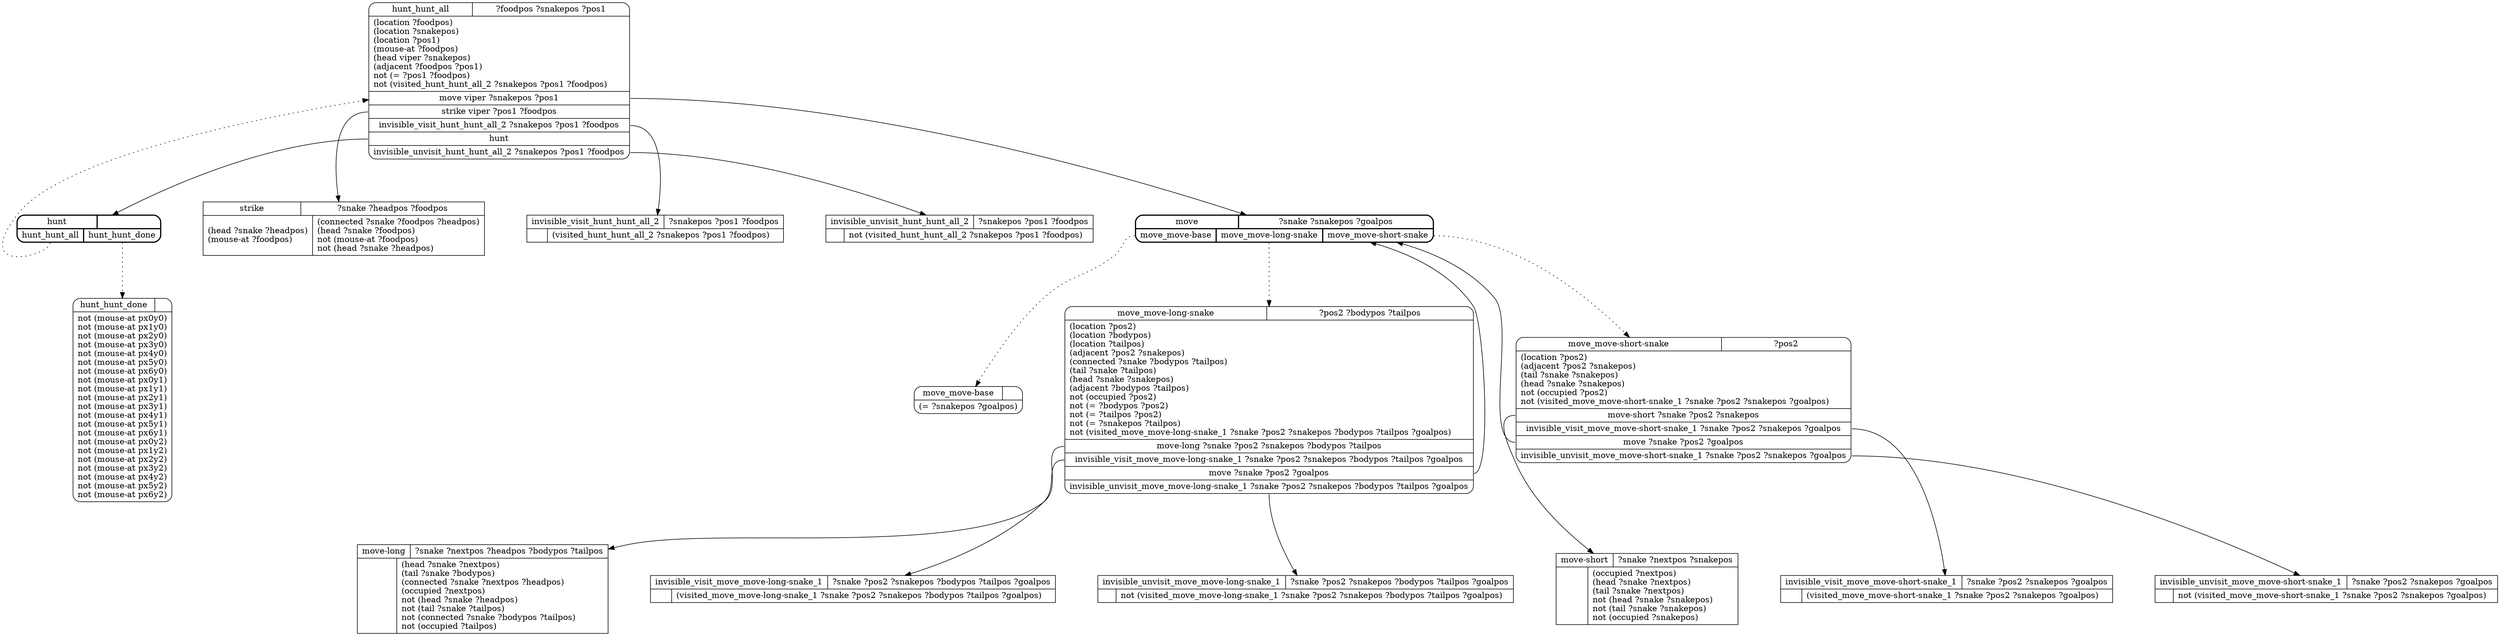 // Generated by Hype
digraph "snake" {
  nodesep=1
  ranksep=1
  // Operators
  node [shape=record]
  "strike" [
    label="{{\N|?snake ?headpos ?foodpos}|{(head ?snake ?headpos)\l(mouse-at ?foodpos)\l|(connected ?snake ?foodpos ?headpos)\l(head ?snake ?foodpos)\lnot (mouse-at ?foodpos)\lnot (head ?snake ?headpos)\l}}"
  ]
  "move-short" [
    label="{{\N|?snake ?nextpos ?snakepos}|{|(occupied ?nextpos)\l(head ?snake ?nextpos)\l(tail ?snake ?nextpos)\lnot (head ?snake ?snakepos)\lnot (tail ?snake ?snakepos)\lnot (occupied ?snakepos)\l}}"
  ]
  "move-long" [
    label="{{\N|?snake ?nextpos ?headpos ?bodypos ?tailpos}|{|(head ?snake ?nextpos)\l(tail ?snake ?bodypos)\l(connected ?snake ?nextpos ?headpos)\l(occupied ?nextpos)\lnot (head ?snake ?headpos)\lnot (tail ?snake ?tailpos)\lnot (connected ?snake ?bodypos ?tailpos)\lnot (occupied ?tailpos)\l}}"
  ]
  "invisible_visit_move_move-long-snake_1" [
    label="{{\N|?snake ?pos2 ?snakepos ?bodypos ?tailpos ?goalpos}|{|(visited_move_move-long-snake_1 ?snake ?pos2 ?snakepos ?bodypos ?tailpos ?goalpos)\l}}"
  ]
  "invisible_unvisit_move_move-long-snake_1" [
    label="{{\N|?snake ?pos2 ?snakepos ?bodypos ?tailpos ?goalpos}|{|not (visited_move_move-long-snake_1 ?snake ?pos2 ?snakepos ?bodypos ?tailpos ?goalpos)\l}}"
  ]
  "invisible_visit_move_move-short-snake_1" [
    label="{{\N|?snake ?pos2 ?snakepos ?goalpos}|{|(visited_move_move-short-snake_1 ?snake ?pos2 ?snakepos ?goalpos)\l}}"
  ]
  "invisible_unvisit_move_move-short-snake_1" [
    label="{{\N|?snake ?pos2 ?snakepos ?goalpos}|{|not (visited_move_move-short-snake_1 ?snake ?pos2 ?snakepos ?goalpos)\l}}"
  ]
  "invisible_visit_hunt_hunt_all_2" [
    label="{{\N|?snakepos ?pos1 ?foodpos}|{|(visited_hunt_hunt_all_2 ?snakepos ?pos1 ?foodpos)\l}}"
  ]
  "invisible_unvisit_hunt_hunt_all_2" [
    label="{{\N|?snakepos ?pos1 ?foodpos}|{|not (visited_hunt_hunt_all_2 ?snakepos ?pos1 ?foodpos)\l}}"
  ]
  // Methods
  node [shape=Mrecord]
  "hunt" [
    style=bold
    label="{{\N|}|{<0>hunt_hunt_all|<1>hunt_hunt_done}}"
  ]
  "hunt_hunt_all" [
    label="{{\N|?foodpos ?snakepos ?pos1}|(location ?foodpos)\l(location ?snakepos)\l(location ?pos1)\l(mouse-at ?foodpos)\l(head viper ?snakepos)\l(adjacent ?foodpos ?pos1)\lnot (= ?pos1 ?foodpos)\lnot (visited_hunt_hunt_all_2 ?snakepos ?pos1 ?foodpos)\l|<0>move viper ?snakepos ?pos1|<1>strike viper ?pos1 ?foodpos|<2>invisible_visit_hunt_hunt_all_2 ?snakepos ?pos1 ?foodpos|<3>hunt|<4>invisible_unvisit_hunt_hunt_all_2 ?snakepos ?pos1 ?foodpos}"
  ]
  "hunt":0 -> "hunt_hunt_all" [style=dotted]
  "hunt_hunt_all":0 -> "move"
  "hunt_hunt_all":1 -> "strike"
  "hunt_hunt_all":2 -> "invisible_visit_hunt_hunt_all_2"
  "hunt_hunt_all":3 -> "hunt"
  "hunt_hunt_all":4 -> "invisible_unvisit_hunt_hunt_all_2"
  "hunt_hunt_done" [
    label="{{\N|}|not (mouse-at px0y0)\lnot (mouse-at px1y0)\lnot (mouse-at px2y0)\lnot (mouse-at px3y0)\lnot (mouse-at px4y0)\lnot (mouse-at px5y0)\lnot (mouse-at px6y0)\lnot (mouse-at px0y1)\lnot (mouse-at px1y1)\lnot (mouse-at px2y1)\lnot (mouse-at px3y1)\lnot (mouse-at px4y1)\lnot (mouse-at px5y1)\lnot (mouse-at px6y1)\lnot (mouse-at px0y2)\lnot (mouse-at px1y2)\lnot (mouse-at px2y2)\lnot (mouse-at px3y2)\lnot (mouse-at px4y2)\lnot (mouse-at px5y2)\lnot (mouse-at px6y2)\l}"
  ]
  "hunt":1 -> "hunt_hunt_done" [style=dotted]
  "move" [
    style=bold
    label="{{\N|?snake ?snakepos ?goalpos}|{<0>move_move-base|<1>move_move-long-snake|<2>move_move-short-snake}}"
  ]
  "move_move-base" [
    label="{{\N|}|(= ?snakepos ?goalpos)\l}"
  ]
  "move":0 -> "move_move-base" [style=dotted]
  "move_move-long-snake" [
    label="{{\N|?pos2 ?bodypos ?tailpos}|(location ?pos2)\l(location ?bodypos)\l(location ?tailpos)\l(adjacent ?pos2 ?snakepos)\l(connected ?snake ?bodypos ?tailpos)\l(tail ?snake ?tailpos)\l(head ?snake ?snakepos)\l(adjacent ?bodypos ?tailpos)\lnot (occupied ?pos2)\lnot (= ?bodypos ?pos2)\lnot (= ?tailpos ?pos2)\lnot (= ?snakepos ?tailpos)\lnot (visited_move_move-long-snake_1 ?snake ?pos2 ?snakepos ?bodypos ?tailpos ?goalpos)\l|<0>move-long ?snake ?pos2 ?snakepos ?bodypos ?tailpos|<1>invisible_visit_move_move-long-snake_1 ?snake ?pos2 ?snakepos ?bodypos ?tailpos ?goalpos|<2>move ?snake ?pos2 ?goalpos|<3>invisible_unvisit_move_move-long-snake_1 ?snake ?pos2 ?snakepos ?bodypos ?tailpos ?goalpos}"
  ]
  "move":1 -> "move_move-long-snake" [style=dotted]
  "move_move-long-snake":0 -> "move-long"
  "move_move-long-snake":1 -> "invisible_visit_move_move-long-snake_1"
  "move_move-long-snake":2 -> "move"
  "move_move-long-snake":3 -> "invisible_unvisit_move_move-long-snake_1"
  "move_move-short-snake" [
    label="{{\N|?pos2}|(location ?pos2)\l(adjacent ?pos2 ?snakepos)\l(tail ?snake ?snakepos)\l(head ?snake ?snakepos)\lnot (occupied ?pos2)\lnot (visited_move_move-short-snake_1 ?snake ?pos2 ?snakepos ?goalpos)\l|<0>move-short ?snake ?pos2 ?snakepos|<1>invisible_visit_move_move-short-snake_1 ?snake ?pos2 ?snakepos ?goalpos|<2>move ?snake ?pos2 ?goalpos|<3>invisible_unvisit_move_move-short-snake_1 ?snake ?pos2 ?snakepos ?goalpos}"
  ]
  "move":2 -> "move_move-short-snake" [style=dotted]
  "move_move-short-snake":0 -> "move-short"
  "move_move-short-snake":1 -> "invisible_visit_move_move-short-snake_1"
  "move_move-short-snake":2 -> "move"
  "move_move-short-snake":3 -> "invisible_unvisit_move_move-short-snake_1"
}